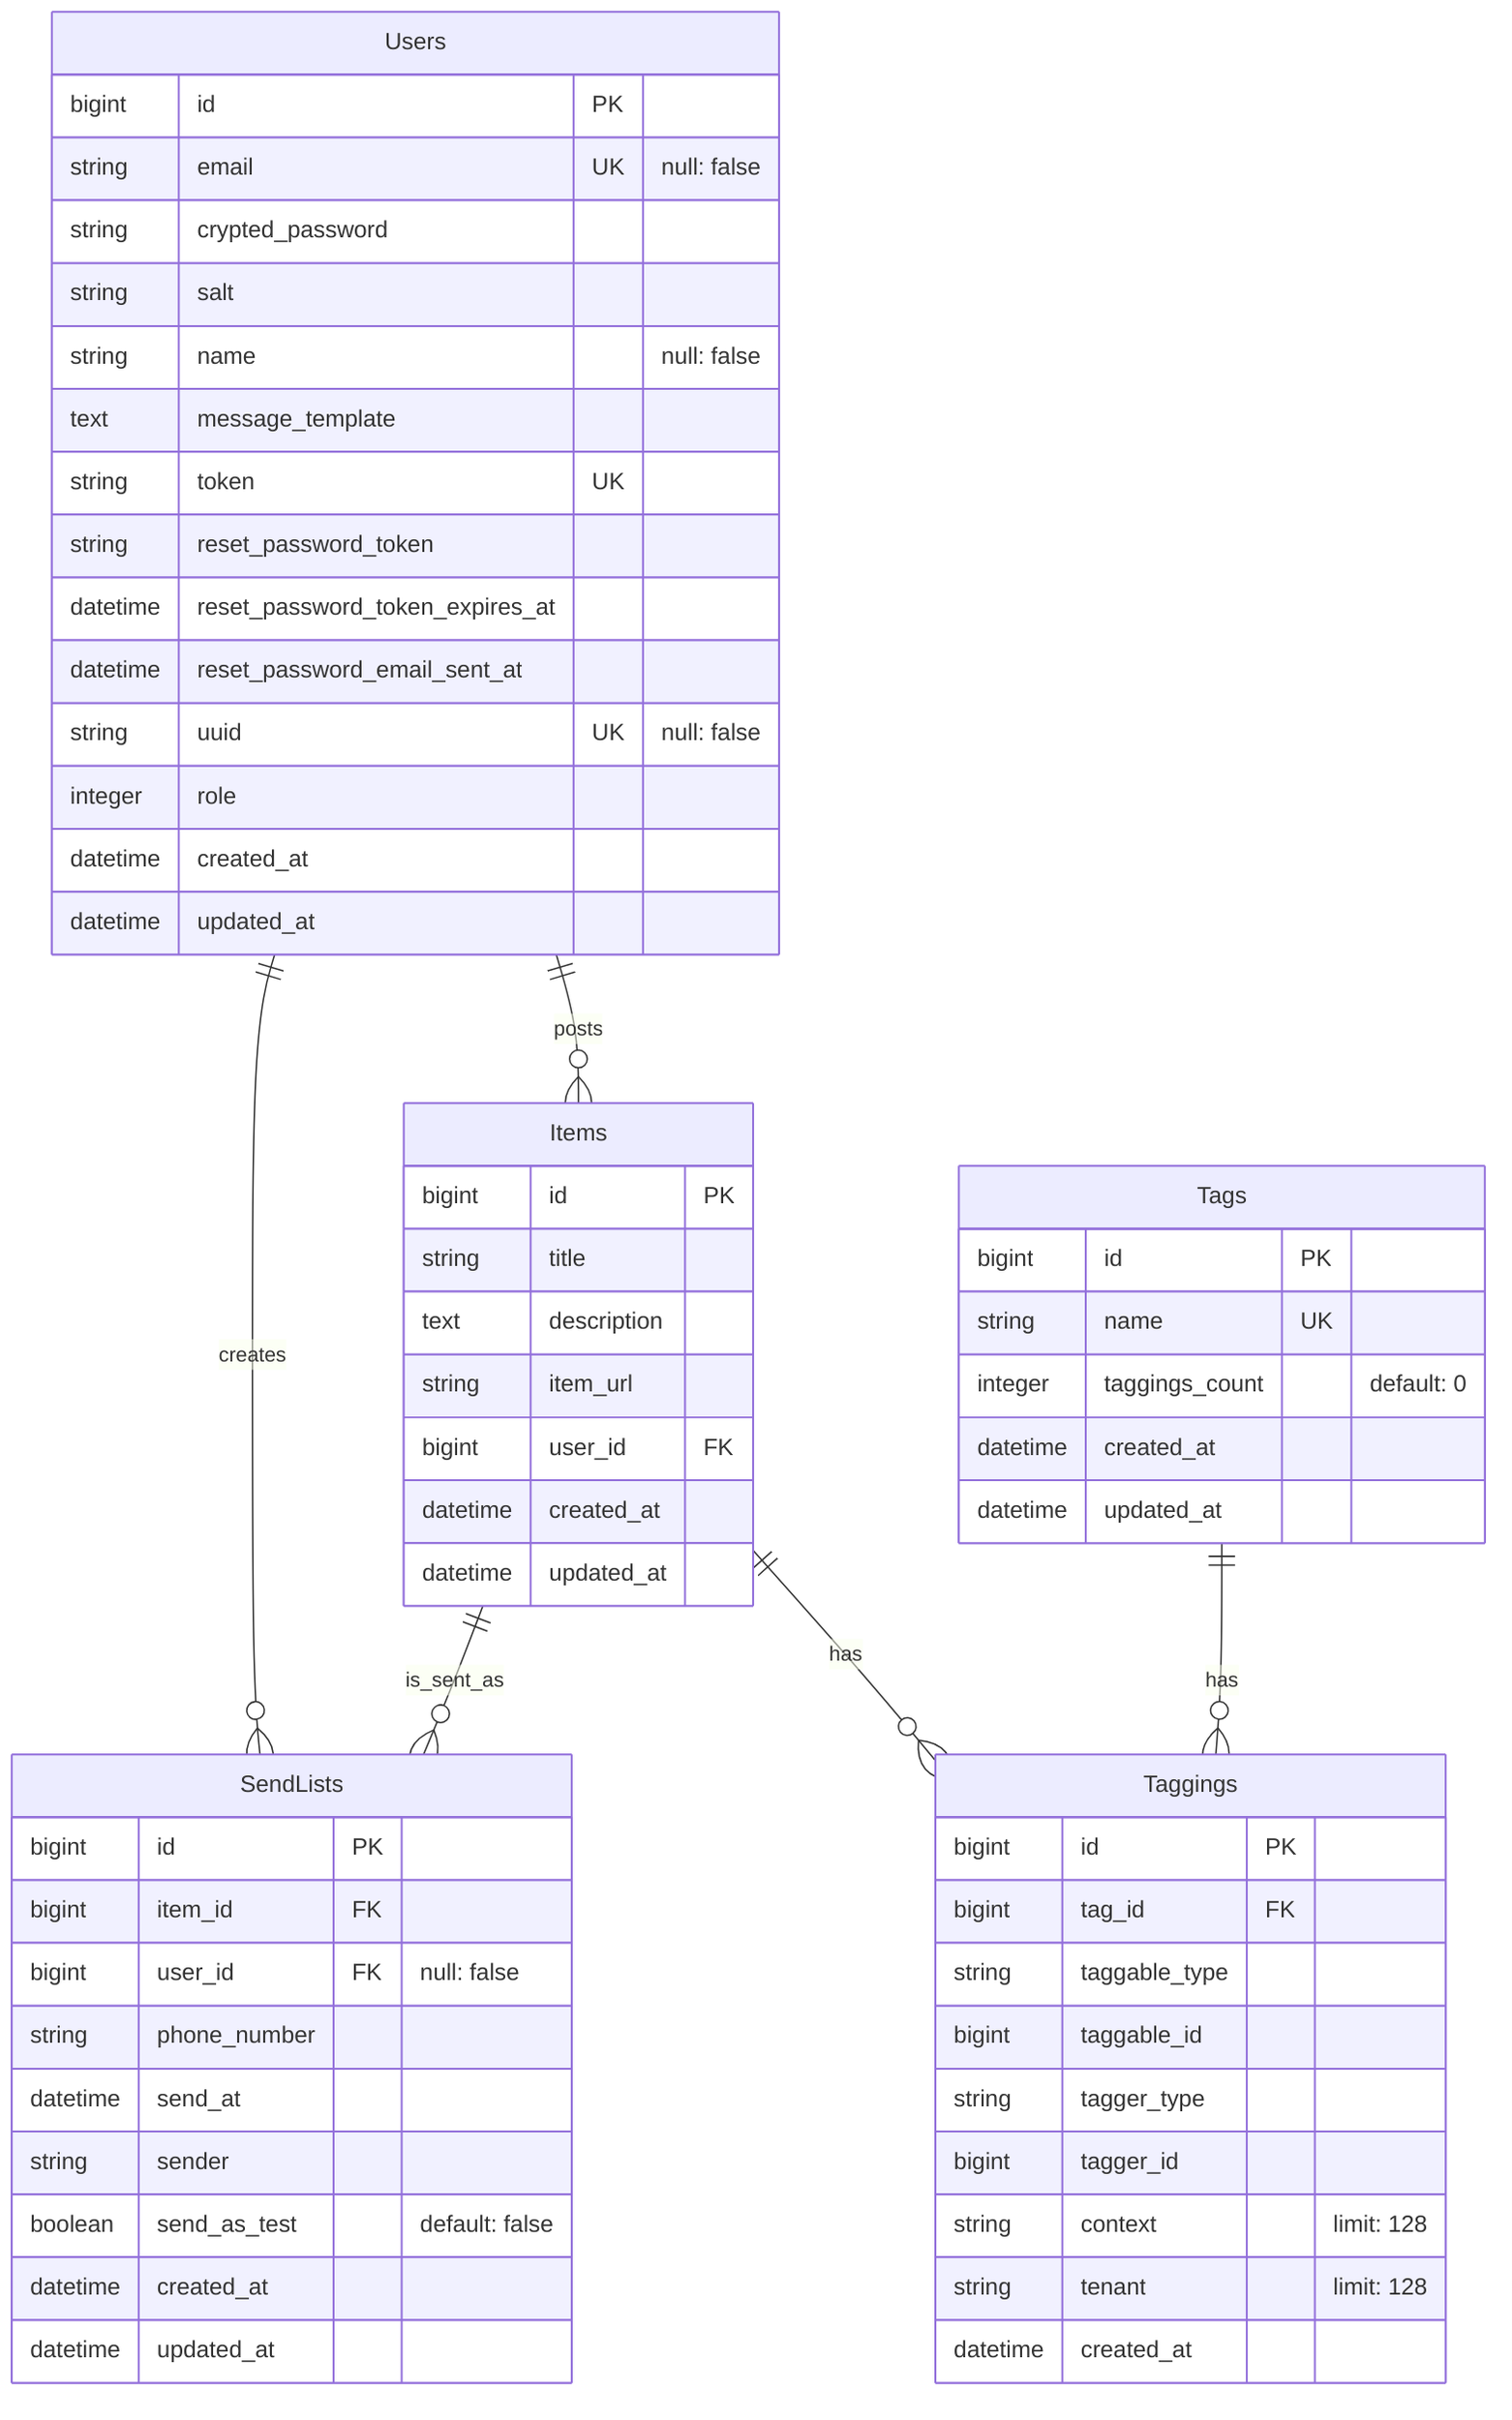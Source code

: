 erDiagram
    Users ||--o{ Items : posts
    Users ||--o{ SendLists : creates
    Items ||--o{ SendLists : is_sent_as
    Items ||--o{ Taggings : has
    Tags ||--o{ Taggings : has

    Users {
        bigint id PK
        string email UK "null: false"
        string crypted_password
        string salt
        string name "null: false"
        text message_template
        string token UK
        string reset_password_token
        datetime reset_password_token_expires_at
        datetime reset_password_email_sent_at
        string uuid UK "null: false"
        integer role
        datetime created_at
        datetime updated_at
    }

    Items {
        bigint id PK
        string title
        text description
        string item_url
        bigint user_id FK
        datetime created_at
        datetime updated_at
    }

    SendLists {
        bigint id PK
        bigint item_id FK
        bigint user_id FK "null: false"
        string phone_number
        datetime send_at
        string sender
        boolean send_as_test "default: false"
        datetime created_at
        datetime updated_at
    }

    Tags {
        bigint id PK
        string name UK
        integer taggings_count "default: 0"
        datetime created_at
        datetime updated_at
    }

    Taggings {
        bigint id PK
        bigint tag_id FK
        string taggable_type
        bigint taggable_id
        string tagger_type
        bigint tagger_id
        string context "limit: 128"
        string tenant "limit: 128"
        datetime created_at
    }